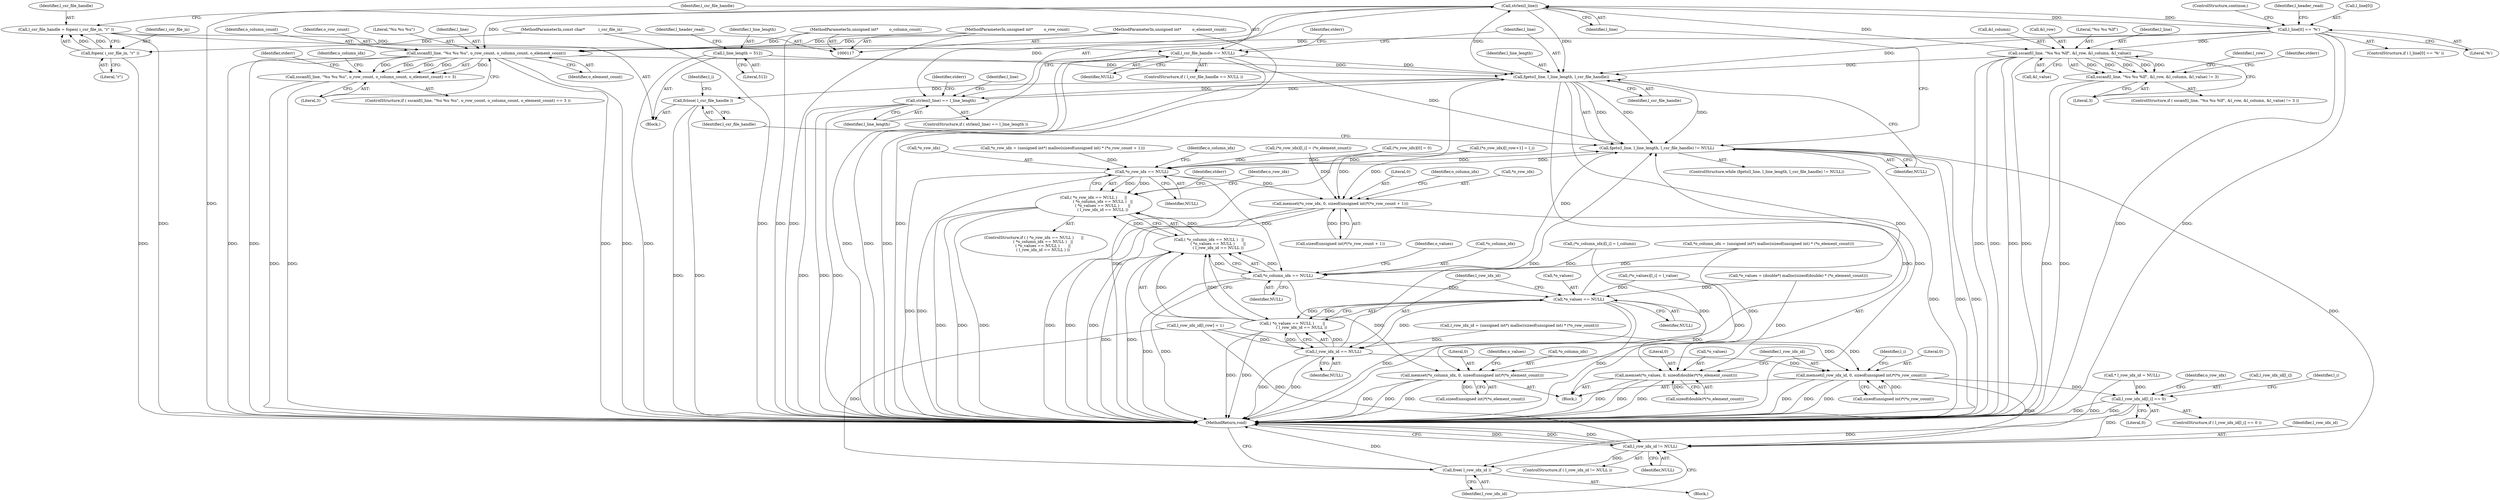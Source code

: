 digraph "1_libxsmm_151481489192e6d1997f8bde52c5c425ea41741d@API" {
"1000168" [label="(Call,strlen(l_line))"];
"1000177" [label="(Call,l_line[0] == '%')"];
"1000168" [label="(Call,strlen(l_line))"];
"1000160" [label="(Call,fgets(l_line, l_line_length, l_csr_file_handle))"];
"1000193" [label="(Call,sscanf(l_line, \"%u %u %u\", o_row_count, o_column_count, o_element_count))"];
"1000122" [label="(MethodParameterIn,unsigned int*         o_row_count)"];
"1000123" [label="(MethodParameterIn,unsigned int*         o_column_count)"];
"1000124" [label="(MethodParameterIn,unsigned int*         o_element_count)"];
"1000351" [label="(Call,sscanf(l_line, \"%u %u %lf\", &l_row, &l_column, &l_value))"];
"1000128" [label="(Call,l_line_length = 512)"];
"1000167" [label="(Call,strlen(l_line) == l_line_length)"];
"1000150" [label="(Call,l_csr_file_handle == NULL)"];
"1000144" [label="(Call,l_csr_file_handle = fopen( i_csr_file_in, \"r\" ))"];
"1000146" [label="(Call,fopen( i_csr_file_in, \"r\" ))"];
"1000118" [label="(MethodParameterIn,const char*           i_csr_file_in)"];
"1000159" [label="(Call,fgets(l_line, l_line_length, l_csr_file_handle) != NULL)"];
"1000248" [label="(Call,*o_row_idx == NULL)"];
"1000247" [label="(Call,( *o_row_idx == NULL )      ||\n               ( *o_column_idx == NULL )   ||\n               ( *o_values == NULL )       ||\n               ( l_row_idx_id == NULL ))"];
"1000253" [label="(Call,*o_column_idx == NULL)"];
"1000252" [label="(Call,( *o_column_idx == NULL )   ||\n               ( *o_values == NULL )       ||\n               ( l_row_idx_id == NULL ))"];
"1000258" [label="(Call,*o_values == NULL)"];
"1000257" [label="(Call,( *o_values == NULL )       ||\n               ( l_row_idx_id == NULL ))"];
"1000262" [label="(Call,l_row_idx_id == NULL)"];
"1000299" [label="(Call,memset(l_row_idx_id, 0, sizeof(unsigned int)*(*o_row_count)))"];
"1000421" [label="(Call,l_row_idx_id[l_i] == 0)"];
"1000439" [label="(Call,l_row_idx_id != NULL)"];
"1000443" [label="(Call,free( l_row_idx_id ))"];
"1000290" [label="(Call,memset(*o_values, 0, sizeof(double)*(*o_element_count)))"];
"1000281" [label="(Call,memset(*o_column_idx, 0, sizeof(unsigned int)*(*o_element_count)))"];
"1000270" [label="(Call,memset(*o_row_idx, 0, sizeof(unsigned int)*(*o_row_count + 1)))"];
"1000192" [label="(Call,sscanf(l_line, \"%u %u %u\", o_row_count, o_column_count, o_element_count) == 3)"];
"1000350" [label="(Call,sscanf(l_line, \"%u %u %lf\", &l_row, &l_column, &l_value) != 3)"];
"1000397" [label="(Call,fclose( l_csr_file_handle ))"];
"1000193" [label="(Call,sscanf(l_line, \"%u %u %u\", o_row_count, o_column_count, o_element_count))"];
"1000160" [label="(Call,fgets(l_line, l_line_length, l_csr_file_handle))"];
"1000173" [label="(Identifier,stderr)"];
"1000430" [label="(Identifier,o_row_idx)"];
"1000195" [label="(Literal,\"%u %u %u\")"];
"1000425" [label="(Literal,0)"];
"1000273" [label="(Literal,0)"];
"1000200" [label="(Block,)"];
"1000341" [label="(Identifier,stderr)"];
"1000128" [label="(Call,l_line_length = 512)"];
"1000149" [label="(ControlStructure,if ( l_csr_file_handle == NULL ))"];
"1000401" [label="(Identifier,l_i)"];
"1000258" [label="(Call,*o_values == NULL)"];
"1000439" [label="(Call,l_row_idx_id != NULL)"];
"1000225" [label="(Call,*o_values = (double*) malloc(sizeof(double) * (*o_element_count)))"];
"1000169" [label="(Identifier,l_line)"];
"1000356" [label="(Call,&l_column)"];
"1000397" [label="(Call,fclose( l_csr_file_handle ))"];
"1000354" [label="(Call,&l_row)"];
"1000421" [label="(Call,l_row_idx_id[l_i] == 0)"];
"1000291" [label="(Call,*o_values)"];
"1000267" [label="(Identifier,stderr)"];
"1000367" [label="(Identifier,l_row)"];
"1000159" [label="(Call,fgets(l_line, l_line_length, l_csr_file_handle) != NULL)"];
"1000122" [label="(MethodParameterIn,unsigned int*         o_row_count)"];
"1000300" [label="(Identifier,l_row_idx_id)"];
"1000363" [label="(Identifier,stderr)"];
"1000384" [label="(Call,l_row_idx_id[l_row] = 1)"];
"1000194" [label="(Identifier,l_line)"];
"1000349" [label="(ControlStructure,if ( sscanf(l_line, \"%u %u %lf\", &l_row, &l_column, &l_value) != 3 ))"];
"1000270" [label="(Call,memset(*o_row_idx, 0, sizeof(unsigned int)*(*o_row_count + 1)))"];
"1000236" [label="(Call,l_row_idx_id = (unsigned int*) malloc(sizeof(unsigned int) * (*o_row_count)))"];
"1000253" [label="(Call,*o_column_idx == NULL)"];
"1000302" [label="(Call,sizeof(unsigned int)*(*o_row_count))"];
"1000251" [label="(Identifier,NULL)"];
"1000272" [label="(Identifier,o_row_idx)"];
"1000442" [label="(Block,)"];
"1000152" [label="(Identifier,NULL)"];
"1000130" [label="(Literal,512)"];
"1000360" [label="(Literal,3)"];
"1000264" [label="(Identifier,NULL)"];
"1000309" [label="(Identifier,l_i)"];
"1000262" [label="(Call,l_row_idx_id == NULL)"];
"1000370" [label="(Call,(*o_column_idx)[l_i] = l_column)"];
"1000148" [label="(Literal,\"r\")"];
"1000256" [label="(Identifier,NULL)"];
"1000443" [label="(Call,free( l_row_idx_id ))"];
"1000283" [label="(Identifier,o_column_idx)"];
"1000188" [label="(Identifier,l_header_read)"];
"1000284" [label="(Literal,0)"];
"1000134" [label="(Identifier,l_header_read)"];
"1000197" [label="(Identifier,o_column_count)"];
"1000201" [label="(Call,*o_column_idx = (unsigned int*) malloc(sizeof(unsigned int) * (*o_element_count)))"];
"1000353" [label="(Literal,\"%u %u %lf\")"];
"1000145" [label="(Identifier,l_csr_file_handle)"];
"1000285" [label="(Call,sizeof(unsigned int)*(*o_element_count))"];
"1000257" [label="(Call,( *o_values == NULL )       ||\n               ( l_row_idx_id == NULL ))"];
"1000178" [label="(Call,l_line[0])"];
"1000161" [label="(Identifier,l_line)"];
"1000249" [label="(Call,*o_row_idx)"];
"1000212" [label="(Call,*o_row_idx = (unsigned int*) malloc(sizeof(unsigned int) * (*o_row_count + 1)))"];
"1000352" [label="(Identifier,l_line)"];
"1000191" [label="(ControlStructure,if ( sscanf(l_line, \"%u %u %u\", o_row_count, o_column_count, o_element_count) == 3 ))"];
"1000281" [label="(Call,memset(*o_column_idx, 0, sizeof(unsigned int)*(*o_element_count)))"];
"1000192" [label="(Call,sscanf(l_line, \"%u %u %u\", o_row_count, o_column_count, o_element_count) == 3)"];
"1000124" [label="(MethodParameterIn,unsigned int*         o_element_count)"];
"1000151" [label="(Identifier,l_csr_file_handle)"];
"1000177" [label="(Call,l_line[0] == '%')"];
"1000319" [label="(Call,(*o_row_idx)[l_i] = (*o_element_count))"];
"1000255" [label="(Identifier,o_column_idx)"];
"1000260" [label="(Identifier,o_values)"];
"1000123" [label="(MethodParameterIn,unsigned int*         o_column_count)"];
"1000420" [label="(ControlStructure,if ( l_row_idx_id[l_i] == 0 ))"];
"1000445" [label="(MethodReturn,void)"];
"1000274" [label="(Call,sizeof(unsigned int)*(*o_row_count + 1))"];
"1000246" [label="(ControlStructure,if ( ( *o_row_idx == NULL )      ||\n               ( *o_column_idx == NULL )   ||\n               ( *o_values == NULL )       ||\n               ( l_row_idx_id == NULL ) ))"];
"1000162" [label="(Identifier,l_line_length)"];
"1000444" [label="(Identifier,l_row_idx_id)"];
"1000150" [label="(Call,l_csr_file_handle == NULL)"];
"1000350" [label="(Call,sscanf(l_line, \"%u %u %lf\", &l_row, &l_column, &l_value) != 3)"];
"1000125" [label="(Block,)"];
"1000290" [label="(Call,memset(*o_values, 0, sizeof(double)*(*o_element_count)))"];
"1000144" [label="(Call,l_csr_file_handle = fopen( i_csr_file_in, \"r\" ))"];
"1000293" [label="(Literal,0)"];
"1000351" [label="(Call,sscanf(l_line, \"%u %u %lf\", &l_row, &l_column, &l_value))"];
"1000167" [label="(Call,strlen(l_line) == l_line_length)"];
"1000183" [label="(ControlStructure,continue;)"];
"1000198" [label="(Identifier,o_element_count)"];
"1000247" [label="(Call,( *o_row_idx == NULL )      ||\n               ( *o_column_idx == NULL )   ||\n               ( *o_values == NULL )       ||\n               ( l_row_idx_id == NULL ))"];
"1000179" [label="(Identifier,l_line)"];
"1000203" [label="(Identifier,o_column_idx)"];
"1000163" [label="(Identifier,l_csr_file_handle)"];
"1000294" [label="(Call,sizeof(double)*(*o_element_count))"];
"1000248" [label="(Call,*o_row_idx == NULL)"];
"1000263" [label="(Identifier,l_row_idx_id)"];
"1000292" [label="(Identifier,o_values)"];
"1000170" [label="(Identifier,l_line_length)"];
"1000168" [label="(Call,strlen(l_line))"];
"1000422" [label="(Call,l_row_idx_id[l_i])"];
"1000418" [label="(Identifier,l_i)"];
"1000137" [label="(Call,* l_row_idx_id = NULL)"];
"1000326" [label="(Call,(*o_row_idx)[0] = 0)"];
"1000158" [label="(ControlStructure,while (fgets(l_line, l_line_length, l_csr_file_handle) != NULL))"];
"1000376" [label="(Call,(*o_values)[l_i] = l_value)"];
"1000271" [label="(Call,*o_row_idx)"];
"1000254" [label="(Call,*o_column_idx)"];
"1000196" [label="(Identifier,o_row_count)"];
"1000282" [label="(Call,*o_column_idx)"];
"1000118" [label="(MethodParameterIn,const char*           i_csr_file_in)"];
"1000199" [label="(Literal,3)"];
"1000438" [label="(ControlStructure,if ( l_row_idx_id != NULL ))"];
"1000176" [label="(ControlStructure,if ( l_line[0] == '%' ))"];
"1000398" [label="(Identifier,l_csr_file_handle)"];
"1000261" [label="(Identifier,NULL)"];
"1000252" [label="(Call,( *o_column_idx == NULL )   ||\n               ( *o_values == NULL )       ||\n               ( l_row_idx_id == NULL ))"];
"1000129" [label="(Identifier,l_line_length)"];
"1000440" [label="(Identifier,l_row_idx_id)"];
"1000299" [label="(Call,memset(l_row_idx_id, 0, sizeof(unsigned int)*(*o_row_count)))"];
"1000146" [label="(Call,fopen( i_csr_file_in, \"r\" ))"];
"1000259" [label="(Call,*o_values)"];
"1000181" [label="(Literal,'%')"];
"1000147" [label="(Identifier,i_csr_file_in)"];
"1000358" [label="(Call,&l_value)"];
"1000441" [label="(Identifier,NULL)"];
"1000155" [label="(Identifier,stderr)"];
"1000389" [label="(Call,(*o_row_idx)[l_row+1] = l_i)"];
"1000166" [label="(ControlStructure,if ( strlen(l_line) == l_line_length ))"];
"1000164" [label="(Identifier,NULL)"];
"1000301" [label="(Literal,0)"];
"1000168" -> "1000167"  [label="AST: "];
"1000168" -> "1000169"  [label="CFG: "];
"1000169" -> "1000168"  [label="AST: "];
"1000170" -> "1000168"  [label="CFG: "];
"1000168" -> "1000445"  [label="DDG: "];
"1000168" -> "1000160"  [label="DDG: "];
"1000168" -> "1000167"  [label="DDG: "];
"1000177" -> "1000168"  [label="DDG: "];
"1000160" -> "1000168"  [label="DDG: "];
"1000168" -> "1000177"  [label="DDG: "];
"1000168" -> "1000193"  [label="DDG: "];
"1000168" -> "1000351"  [label="DDG: "];
"1000177" -> "1000176"  [label="AST: "];
"1000177" -> "1000181"  [label="CFG: "];
"1000178" -> "1000177"  [label="AST: "];
"1000181" -> "1000177"  [label="AST: "];
"1000183" -> "1000177"  [label="CFG: "];
"1000188" -> "1000177"  [label="CFG: "];
"1000177" -> "1000445"  [label="DDG: "];
"1000177" -> "1000445"  [label="DDG: "];
"1000177" -> "1000160"  [label="DDG: "];
"1000177" -> "1000193"  [label="DDG: "];
"1000177" -> "1000351"  [label="DDG: "];
"1000160" -> "1000159"  [label="AST: "];
"1000160" -> "1000163"  [label="CFG: "];
"1000161" -> "1000160"  [label="AST: "];
"1000162" -> "1000160"  [label="AST: "];
"1000163" -> "1000160"  [label="AST: "];
"1000164" -> "1000160"  [label="CFG: "];
"1000160" -> "1000445"  [label="DDG: "];
"1000160" -> "1000445"  [label="DDG: "];
"1000160" -> "1000445"  [label="DDG: "];
"1000160" -> "1000159"  [label="DDG: "];
"1000160" -> "1000159"  [label="DDG: "];
"1000160" -> "1000159"  [label="DDG: "];
"1000193" -> "1000160"  [label="DDG: "];
"1000351" -> "1000160"  [label="DDG: "];
"1000128" -> "1000160"  [label="DDG: "];
"1000167" -> "1000160"  [label="DDG: "];
"1000150" -> "1000160"  [label="DDG: "];
"1000160" -> "1000167"  [label="DDG: "];
"1000160" -> "1000397"  [label="DDG: "];
"1000193" -> "1000192"  [label="AST: "];
"1000193" -> "1000198"  [label="CFG: "];
"1000194" -> "1000193"  [label="AST: "];
"1000195" -> "1000193"  [label="AST: "];
"1000196" -> "1000193"  [label="AST: "];
"1000197" -> "1000193"  [label="AST: "];
"1000198" -> "1000193"  [label="AST: "];
"1000199" -> "1000193"  [label="CFG: "];
"1000193" -> "1000445"  [label="DDG: "];
"1000193" -> "1000445"  [label="DDG: "];
"1000193" -> "1000445"  [label="DDG: "];
"1000193" -> "1000445"  [label="DDG: "];
"1000193" -> "1000192"  [label="DDG: "];
"1000193" -> "1000192"  [label="DDG: "];
"1000193" -> "1000192"  [label="DDG: "];
"1000193" -> "1000192"  [label="DDG: "];
"1000193" -> "1000192"  [label="DDG: "];
"1000122" -> "1000193"  [label="DDG: "];
"1000123" -> "1000193"  [label="DDG: "];
"1000124" -> "1000193"  [label="DDG: "];
"1000122" -> "1000117"  [label="AST: "];
"1000122" -> "1000445"  [label="DDG: "];
"1000123" -> "1000117"  [label="AST: "];
"1000123" -> "1000445"  [label="DDG: "];
"1000124" -> "1000117"  [label="AST: "];
"1000124" -> "1000445"  [label="DDG: "];
"1000351" -> "1000350"  [label="AST: "];
"1000351" -> "1000358"  [label="CFG: "];
"1000352" -> "1000351"  [label="AST: "];
"1000353" -> "1000351"  [label="AST: "];
"1000354" -> "1000351"  [label="AST: "];
"1000356" -> "1000351"  [label="AST: "];
"1000358" -> "1000351"  [label="AST: "];
"1000360" -> "1000351"  [label="CFG: "];
"1000351" -> "1000445"  [label="DDG: "];
"1000351" -> "1000445"  [label="DDG: "];
"1000351" -> "1000445"  [label="DDG: "];
"1000351" -> "1000445"  [label="DDG: "];
"1000351" -> "1000350"  [label="DDG: "];
"1000351" -> "1000350"  [label="DDG: "];
"1000351" -> "1000350"  [label="DDG: "];
"1000351" -> "1000350"  [label="DDG: "];
"1000351" -> "1000350"  [label="DDG: "];
"1000128" -> "1000125"  [label="AST: "];
"1000128" -> "1000130"  [label="CFG: "];
"1000129" -> "1000128"  [label="AST: "];
"1000130" -> "1000128"  [label="AST: "];
"1000134" -> "1000128"  [label="CFG: "];
"1000128" -> "1000445"  [label="DDG: "];
"1000167" -> "1000166"  [label="AST: "];
"1000167" -> "1000170"  [label="CFG: "];
"1000170" -> "1000167"  [label="AST: "];
"1000173" -> "1000167"  [label="CFG: "];
"1000179" -> "1000167"  [label="CFG: "];
"1000167" -> "1000445"  [label="DDG: "];
"1000167" -> "1000445"  [label="DDG: "];
"1000167" -> "1000445"  [label="DDG: "];
"1000150" -> "1000149"  [label="AST: "];
"1000150" -> "1000152"  [label="CFG: "];
"1000151" -> "1000150"  [label="AST: "];
"1000152" -> "1000150"  [label="AST: "];
"1000155" -> "1000150"  [label="CFG: "];
"1000161" -> "1000150"  [label="CFG: "];
"1000150" -> "1000445"  [label="DDG: "];
"1000150" -> "1000445"  [label="DDG: "];
"1000150" -> "1000445"  [label="DDG: "];
"1000144" -> "1000150"  [label="DDG: "];
"1000150" -> "1000159"  [label="DDG: "];
"1000144" -> "1000125"  [label="AST: "];
"1000144" -> "1000146"  [label="CFG: "];
"1000145" -> "1000144"  [label="AST: "];
"1000146" -> "1000144"  [label="AST: "];
"1000151" -> "1000144"  [label="CFG: "];
"1000144" -> "1000445"  [label="DDG: "];
"1000146" -> "1000144"  [label="DDG: "];
"1000146" -> "1000144"  [label="DDG: "];
"1000146" -> "1000148"  [label="CFG: "];
"1000147" -> "1000146"  [label="AST: "];
"1000148" -> "1000146"  [label="AST: "];
"1000146" -> "1000445"  [label="DDG: "];
"1000118" -> "1000146"  [label="DDG: "];
"1000118" -> "1000117"  [label="AST: "];
"1000118" -> "1000445"  [label="DDG: "];
"1000159" -> "1000158"  [label="AST: "];
"1000159" -> "1000164"  [label="CFG: "];
"1000164" -> "1000159"  [label="AST: "];
"1000169" -> "1000159"  [label="CFG: "];
"1000398" -> "1000159"  [label="CFG: "];
"1000159" -> "1000445"  [label="DDG: "];
"1000159" -> "1000445"  [label="DDG: "];
"1000159" -> "1000445"  [label="DDG: "];
"1000248" -> "1000159"  [label="DDG: "];
"1000262" -> "1000159"  [label="DDG: "];
"1000258" -> "1000159"  [label="DDG: "];
"1000253" -> "1000159"  [label="DDG: "];
"1000159" -> "1000248"  [label="DDG: "];
"1000159" -> "1000439"  [label="DDG: "];
"1000248" -> "1000247"  [label="AST: "];
"1000248" -> "1000251"  [label="CFG: "];
"1000249" -> "1000248"  [label="AST: "];
"1000251" -> "1000248"  [label="AST: "];
"1000255" -> "1000248"  [label="CFG: "];
"1000247" -> "1000248"  [label="CFG: "];
"1000248" -> "1000445"  [label="DDG: "];
"1000248" -> "1000445"  [label="DDG: "];
"1000248" -> "1000247"  [label="DDG: "];
"1000248" -> "1000247"  [label="DDG: "];
"1000326" -> "1000248"  [label="DDG: "];
"1000319" -> "1000248"  [label="DDG: "];
"1000389" -> "1000248"  [label="DDG: "];
"1000212" -> "1000248"  [label="DDG: "];
"1000248" -> "1000253"  [label="DDG: "];
"1000248" -> "1000270"  [label="DDG: "];
"1000247" -> "1000246"  [label="AST: "];
"1000247" -> "1000252"  [label="CFG: "];
"1000252" -> "1000247"  [label="AST: "];
"1000267" -> "1000247"  [label="CFG: "];
"1000272" -> "1000247"  [label="CFG: "];
"1000247" -> "1000445"  [label="DDG: "];
"1000247" -> "1000445"  [label="DDG: "];
"1000247" -> "1000445"  [label="DDG: "];
"1000252" -> "1000247"  [label="DDG: "];
"1000252" -> "1000247"  [label="DDG: "];
"1000253" -> "1000252"  [label="AST: "];
"1000253" -> "1000256"  [label="CFG: "];
"1000254" -> "1000253"  [label="AST: "];
"1000256" -> "1000253"  [label="AST: "];
"1000260" -> "1000253"  [label="CFG: "];
"1000252" -> "1000253"  [label="CFG: "];
"1000253" -> "1000445"  [label="DDG: "];
"1000253" -> "1000445"  [label="DDG: "];
"1000253" -> "1000252"  [label="DDG: "];
"1000253" -> "1000252"  [label="DDG: "];
"1000370" -> "1000253"  [label="DDG: "];
"1000201" -> "1000253"  [label="DDG: "];
"1000253" -> "1000258"  [label="DDG: "];
"1000253" -> "1000281"  [label="DDG: "];
"1000252" -> "1000257"  [label="CFG: "];
"1000257" -> "1000252"  [label="AST: "];
"1000252" -> "1000445"  [label="DDG: "];
"1000252" -> "1000445"  [label="DDG: "];
"1000257" -> "1000252"  [label="DDG: "];
"1000257" -> "1000252"  [label="DDG: "];
"1000258" -> "1000257"  [label="AST: "];
"1000258" -> "1000261"  [label="CFG: "];
"1000259" -> "1000258"  [label="AST: "];
"1000261" -> "1000258"  [label="AST: "];
"1000263" -> "1000258"  [label="CFG: "];
"1000257" -> "1000258"  [label="CFG: "];
"1000258" -> "1000445"  [label="DDG: "];
"1000258" -> "1000445"  [label="DDG: "];
"1000258" -> "1000257"  [label="DDG: "];
"1000258" -> "1000257"  [label="DDG: "];
"1000376" -> "1000258"  [label="DDG: "];
"1000225" -> "1000258"  [label="DDG: "];
"1000258" -> "1000262"  [label="DDG: "];
"1000258" -> "1000290"  [label="DDG: "];
"1000257" -> "1000262"  [label="CFG: "];
"1000262" -> "1000257"  [label="AST: "];
"1000257" -> "1000445"  [label="DDG: "];
"1000257" -> "1000445"  [label="DDG: "];
"1000262" -> "1000257"  [label="DDG: "];
"1000262" -> "1000257"  [label="DDG: "];
"1000262" -> "1000264"  [label="CFG: "];
"1000263" -> "1000262"  [label="AST: "];
"1000264" -> "1000262"  [label="AST: "];
"1000262" -> "1000445"  [label="DDG: "];
"1000262" -> "1000445"  [label="DDG: "];
"1000236" -> "1000262"  [label="DDG: "];
"1000384" -> "1000262"  [label="DDG: "];
"1000262" -> "1000299"  [label="DDG: "];
"1000299" -> "1000200"  [label="AST: "];
"1000299" -> "1000302"  [label="CFG: "];
"1000300" -> "1000299"  [label="AST: "];
"1000301" -> "1000299"  [label="AST: "];
"1000302" -> "1000299"  [label="AST: "];
"1000309" -> "1000299"  [label="CFG: "];
"1000299" -> "1000445"  [label="DDG: "];
"1000299" -> "1000445"  [label="DDG: "];
"1000299" -> "1000445"  [label="DDG: "];
"1000236" -> "1000299"  [label="DDG: "];
"1000384" -> "1000299"  [label="DDG: "];
"1000302" -> "1000299"  [label="DDG: "];
"1000299" -> "1000421"  [label="DDG: "];
"1000299" -> "1000439"  [label="DDG: "];
"1000421" -> "1000420"  [label="AST: "];
"1000421" -> "1000425"  [label="CFG: "];
"1000422" -> "1000421"  [label="AST: "];
"1000425" -> "1000421"  [label="AST: "];
"1000430" -> "1000421"  [label="CFG: "];
"1000418" -> "1000421"  [label="CFG: "];
"1000421" -> "1000445"  [label="DDG: "];
"1000421" -> "1000445"  [label="DDG: "];
"1000137" -> "1000421"  [label="DDG: "];
"1000421" -> "1000439"  [label="DDG: "];
"1000421" -> "1000443"  [label="DDG: "];
"1000439" -> "1000438"  [label="AST: "];
"1000439" -> "1000441"  [label="CFG: "];
"1000440" -> "1000439"  [label="AST: "];
"1000441" -> "1000439"  [label="AST: "];
"1000444" -> "1000439"  [label="CFG: "];
"1000445" -> "1000439"  [label="CFG: "];
"1000439" -> "1000445"  [label="DDG: "];
"1000439" -> "1000445"  [label="DDG: "];
"1000439" -> "1000445"  [label="DDG: "];
"1000137" -> "1000439"  [label="DDG: "];
"1000384" -> "1000439"  [label="DDG: "];
"1000439" -> "1000443"  [label="DDG: "];
"1000443" -> "1000442"  [label="AST: "];
"1000443" -> "1000444"  [label="CFG: "];
"1000444" -> "1000443"  [label="AST: "];
"1000445" -> "1000443"  [label="CFG: "];
"1000443" -> "1000445"  [label="DDG: "];
"1000384" -> "1000443"  [label="DDG: "];
"1000290" -> "1000200"  [label="AST: "];
"1000290" -> "1000294"  [label="CFG: "];
"1000291" -> "1000290"  [label="AST: "];
"1000293" -> "1000290"  [label="AST: "];
"1000294" -> "1000290"  [label="AST: "];
"1000300" -> "1000290"  [label="CFG: "];
"1000290" -> "1000445"  [label="DDG: "];
"1000290" -> "1000445"  [label="DDG: "];
"1000290" -> "1000445"  [label="DDG: "];
"1000376" -> "1000290"  [label="DDG: "];
"1000225" -> "1000290"  [label="DDG: "];
"1000294" -> "1000290"  [label="DDG: "];
"1000281" -> "1000200"  [label="AST: "];
"1000281" -> "1000285"  [label="CFG: "];
"1000282" -> "1000281"  [label="AST: "];
"1000284" -> "1000281"  [label="AST: "];
"1000285" -> "1000281"  [label="AST: "];
"1000292" -> "1000281"  [label="CFG: "];
"1000281" -> "1000445"  [label="DDG: "];
"1000281" -> "1000445"  [label="DDG: "];
"1000281" -> "1000445"  [label="DDG: "];
"1000370" -> "1000281"  [label="DDG: "];
"1000201" -> "1000281"  [label="DDG: "];
"1000285" -> "1000281"  [label="DDG: "];
"1000270" -> "1000200"  [label="AST: "];
"1000270" -> "1000274"  [label="CFG: "];
"1000271" -> "1000270"  [label="AST: "];
"1000273" -> "1000270"  [label="AST: "];
"1000274" -> "1000270"  [label="AST: "];
"1000283" -> "1000270"  [label="CFG: "];
"1000270" -> "1000445"  [label="DDG: "];
"1000270" -> "1000445"  [label="DDG: "];
"1000270" -> "1000445"  [label="DDG: "];
"1000389" -> "1000270"  [label="DDG: "];
"1000326" -> "1000270"  [label="DDG: "];
"1000319" -> "1000270"  [label="DDG: "];
"1000274" -> "1000270"  [label="DDG: "];
"1000192" -> "1000191"  [label="AST: "];
"1000192" -> "1000199"  [label="CFG: "];
"1000199" -> "1000192"  [label="AST: "];
"1000203" -> "1000192"  [label="CFG: "];
"1000341" -> "1000192"  [label="CFG: "];
"1000192" -> "1000445"  [label="DDG: "];
"1000192" -> "1000445"  [label="DDG: "];
"1000350" -> "1000349"  [label="AST: "];
"1000350" -> "1000360"  [label="CFG: "];
"1000360" -> "1000350"  [label="AST: "];
"1000363" -> "1000350"  [label="CFG: "];
"1000367" -> "1000350"  [label="CFG: "];
"1000350" -> "1000445"  [label="DDG: "];
"1000350" -> "1000445"  [label="DDG: "];
"1000397" -> "1000125"  [label="AST: "];
"1000397" -> "1000398"  [label="CFG: "];
"1000398" -> "1000397"  [label="AST: "];
"1000401" -> "1000397"  [label="CFG: "];
"1000397" -> "1000445"  [label="DDG: "];
"1000397" -> "1000445"  [label="DDG: "];
}
